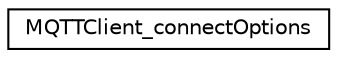 digraph "Graphical Class Hierarchy"
{
 // LATEX_PDF_SIZE
  edge [fontname="Helvetica",fontsize="10",labelfontname="Helvetica",labelfontsize="10"];
  node [fontname="Helvetica",fontsize="10",shape=record];
  rankdir="LR";
  Node0 [label="MQTTClient_connectOptions",height=0.2,width=0.4,color="black", fillcolor="white", style="filled",URL="$structMQTTClient__connectOptions.html",tooltip=" "];
}
